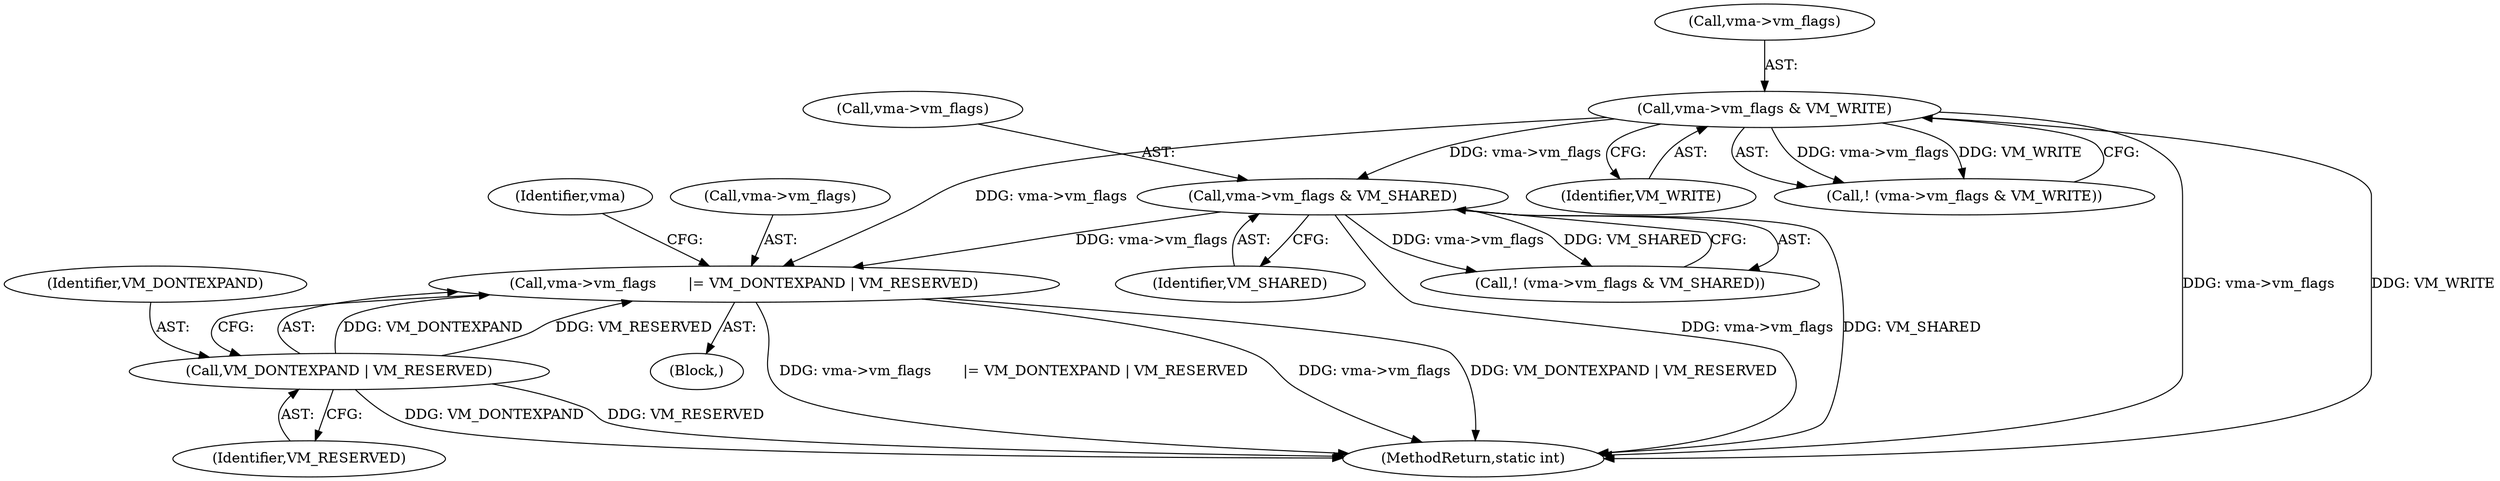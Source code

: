 digraph "0_linux_0b29669c065f60501e7289e1950fa2a618962358@pointer" {
"1000250" [label="(Call,vma->vm_flags       |= VM_DONTEXPAND | VM_RESERVED)"];
"1000122" [label="(Call,vma->vm_flags & VM_WRITE)"];
"1000128" [label="(Call,vma->vm_flags & VM_SHARED)"];
"1000254" [label="(Call,VM_DONTEXPAND | VM_RESERVED)"];
"1000122" [label="(Call,vma->vm_flags & VM_WRITE)"];
"1000126" [label="(Identifier,VM_WRITE)"];
"1000127" [label="(Call,! (vma->vm_flags & VM_SHARED))"];
"1000251" [label="(Call,vma->vm_flags)"];
"1000123" [label="(Call,vma->vm_flags)"];
"1000259" [label="(Identifier,vma)"];
"1000129" [label="(Call,vma->vm_flags)"];
"1000106" [label="(Block,)"];
"1000256" [label="(Identifier,VM_RESERVED)"];
"1000121" [label="(Call,! (vma->vm_flags & VM_WRITE))"];
"1000254" [label="(Call,VM_DONTEXPAND | VM_RESERVED)"];
"1000250" [label="(Call,vma->vm_flags       |= VM_DONTEXPAND | VM_RESERVED)"];
"1000255" [label="(Identifier,VM_DONTEXPAND)"];
"1000132" [label="(Identifier,VM_SHARED)"];
"1000360" [label="(MethodReturn,static int)"];
"1000128" [label="(Call,vma->vm_flags & VM_SHARED)"];
"1000250" -> "1000106"  [label="AST: "];
"1000250" -> "1000254"  [label="CFG: "];
"1000251" -> "1000250"  [label="AST: "];
"1000254" -> "1000250"  [label="AST: "];
"1000259" -> "1000250"  [label="CFG: "];
"1000250" -> "1000360"  [label="DDG: vma->vm_flags"];
"1000250" -> "1000360"  [label="DDG: VM_DONTEXPAND | VM_RESERVED"];
"1000250" -> "1000360"  [label="DDG: vma->vm_flags       |= VM_DONTEXPAND | VM_RESERVED"];
"1000122" -> "1000250"  [label="DDG: vma->vm_flags"];
"1000128" -> "1000250"  [label="DDG: vma->vm_flags"];
"1000254" -> "1000250"  [label="DDG: VM_DONTEXPAND"];
"1000254" -> "1000250"  [label="DDG: VM_RESERVED"];
"1000122" -> "1000121"  [label="AST: "];
"1000122" -> "1000126"  [label="CFG: "];
"1000123" -> "1000122"  [label="AST: "];
"1000126" -> "1000122"  [label="AST: "];
"1000121" -> "1000122"  [label="CFG: "];
"1000122" -> "1000360"  [label="DDG: VM_WRITE"];
"1000122" -> "1000360"  [label="DDG: vma->vm_flags"];
"1000122" -> "1000121"  [label="DDG: vma->vm_flags"];
"1000122" -> "1000121"  [label="DDG: VM_WRITE"];
"1000122" -> "1000128"  [label="DDG: vma->vm_flags"];
"1000128" -> "1000127"  [label="AST: "];
"1000128" -> "1000132"  [label="CFG: "];
"1000129" -> "1000128"  [label="AST: "];
"1000132" -> "1000128"  [label="AST: "];
"1000127" -> "1000128"  [label="CFG: "];
"1000128" -> "1000360"  [label="DDG: VM_SHARED"];
"1000128" -> "1000360"  [label="DDG: vma->vm_flags"];
"1000128" -> "1000127"  [label="DDG: vma->vm_flags"];
"1000128" -> "1000127"  [label="DDG: VM_SHARED"];
"1000254" -> "1000256"  [label="CFG: "];
"1000255" -> "1000254"  [label="AST: "];
"1000256" -> "1000254"  [label="AST: "];
"1000254" -> "1000360"  [label="DDG: VM_DONTEXPAND"];
"1000254" -> "1000360"  [label="DDG: VM_RESERVED"];
}

